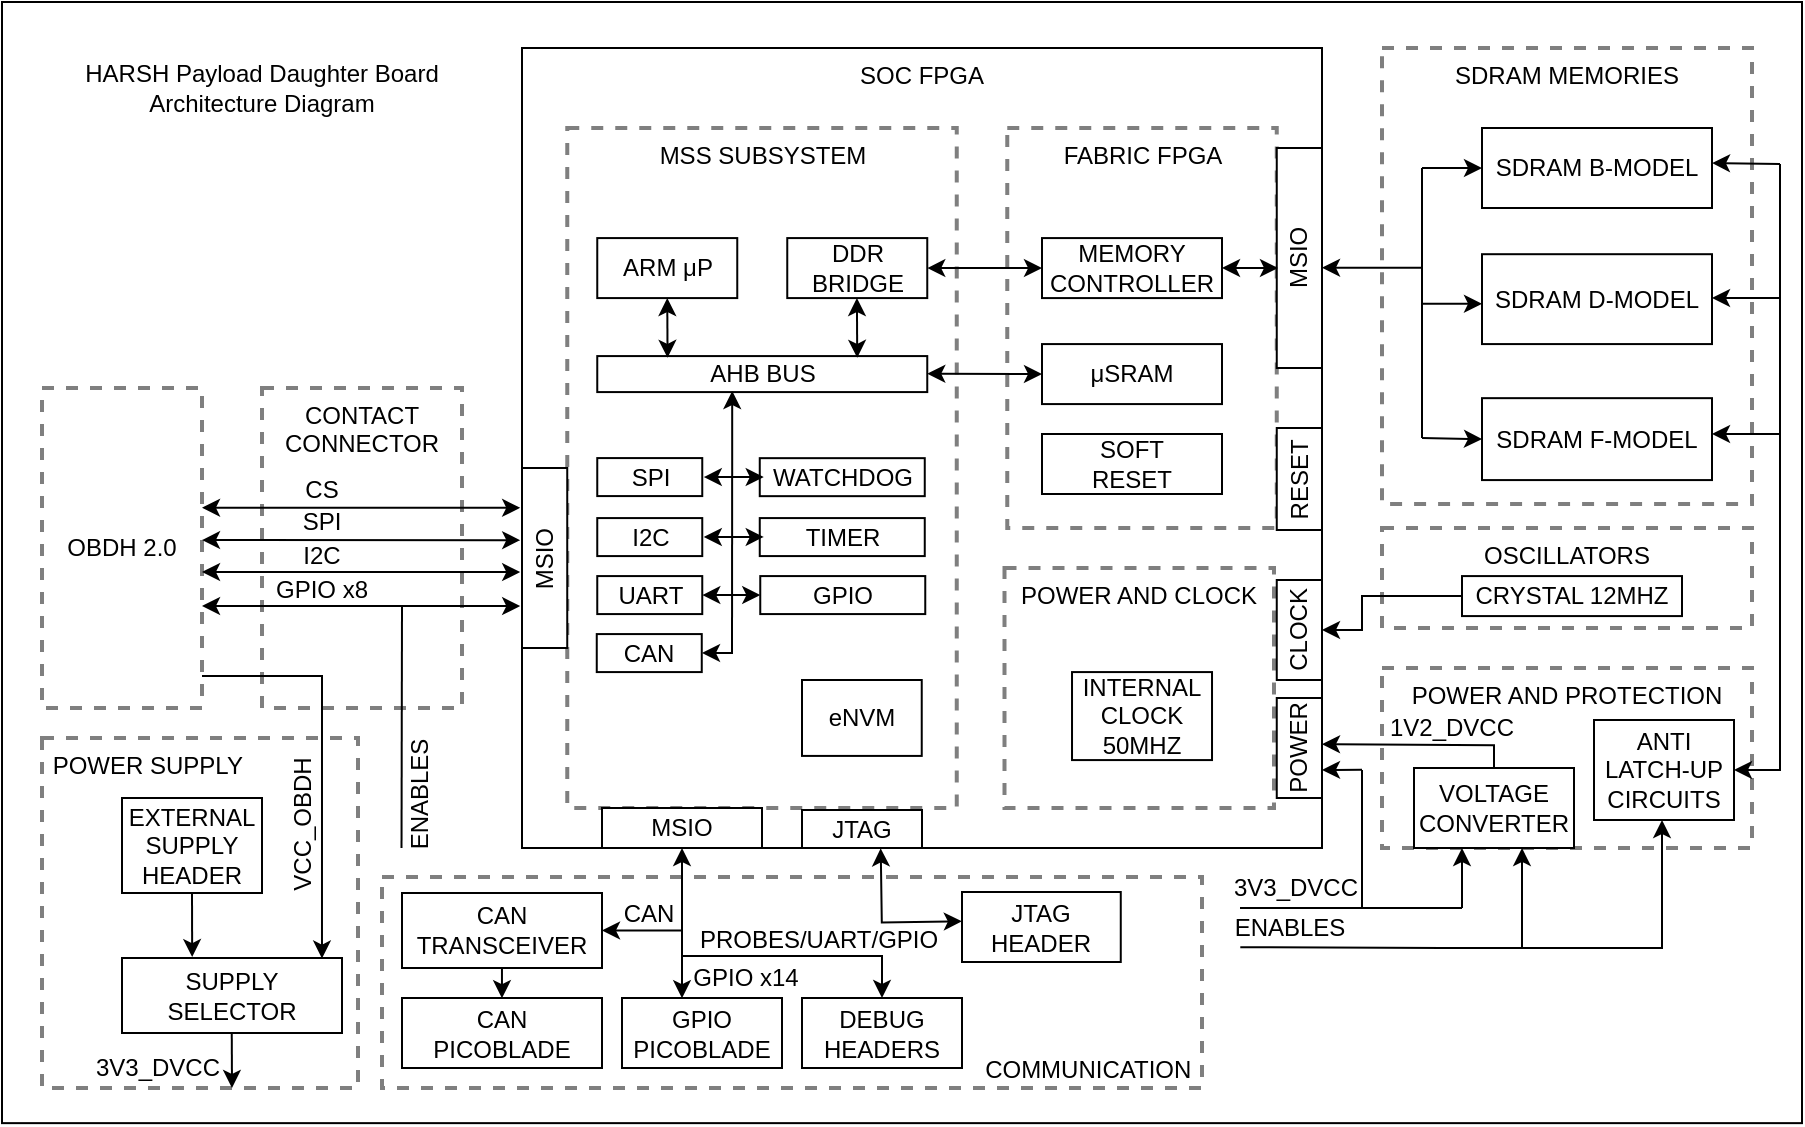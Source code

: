 <mxfile version="12.9.13" type="device"><diagram id="caMg7zieeSO0ayvCjQL6" name="Page-1"><mxGraphModel dx="1221" dy="587" grid="1" gridSize="10" guides="1" tooltips="1" connect="1" arrows="1" fold="1" page="1" pageScale="1" pageWidth="827" pageHeight="1169" math="0" shadow="0"><root><mxCell id="0"/><mxCell id="1" parent="0"/><mxCell id="2a1hKXmhlE78E-zVPCF8-1" value="" style="rounded=0;whiteSpace=wrap;html=1;fillColor=none;" parent="1" vertex="1"><mxGeometry x="115" y="70" width="900" height="560.57" as="geometry"/></mxCell><mxCell id="JiYoQboz8byK26Ybb7DD-160" value="&amp;nbsp;POWER SUPPLY" style="rounded=0;whiteSpace=wrap;html=1;dashed=1;strokeWidth=2;opacity=50;fillColor=none;verticalAlign=top;horizontal=1;align=left;" parent="1" vertex="1"><mxGeometry x="135" y="438" width="158" height="175" as="geometry"/></mxCell><mxCell id="JiYoQboz8byK26Ybb7DD-153" value="COMMUNICATION&amp;nbsp;" style="rounded=0;whiteSpace=wrap;html=1;dashed=1;strokeWidth=2;opacity=50;fillColor=none;verticalAlign=bottom;horizontal=1;align=right;" parent="1" vertex="1"><mxGeometry x="305" y="507.5" width="410" height="105.5" as="geometry"/></mxCell><mxCell id="JiYoQboz8byK26Ybb7DD-39" value="CONTACT CONNECTOR" style="rounded=0;whiteSpace=wrap;html=1;dashed=1;strokeWidth=2;opacity=50;fillColor=none;verticalAlign=top;horizontal=1;" parent="1" vertex="1"><mxGeometry x="245" y="263" width="100" height="160" as="geometry"/></mxCell><mxCell id="JiYoQboz8byK26Ybb7DD-130" value="SDRAM MEMORIES" style="rounded=0;whiteSpace=wrap;html=1;dashed=1;strokeWidth=2;opacity=50;fillColor=none;verticalAlign=top;horizontal=1;" parent="1" vertex="1"><mxGeometry x="805" y="93" width="185" height="228.04" as="geometry"/></mxCell><mxCell id="JiYoQboz8byK26Ybb7DD-95" value="POWER AND PROTECTION" style="rounded=0;whiteSpace=wrap;html=1;dashed=1;strokeWidth=2;opacity=50;fillColor=none;verticalAlign=top;horizontal=1;" parent="1" vertex="1"><mxGeometry x="805" y="403" width="185" height="90" as="geometry"/></mxCell><mxCell id="mh8VHAa_92H3s_gRuppQ-2" value="SOC FPGA" style="rounded=0;whiteSpace=wrap;html=1;verticalAlign=top;" parent="1" vertex="1"><mxGeometry x="375" y="93" width="400" height="400" as="geometry"/></mxCell><mxCell id="JiYoQboz8byK26Ybb7DD-75" value="MSS SUBSYSTEM" style="rounded=0;whiteSpace=wrap;html=1;dashed=1;strokeWidth=2;opacity=50;fillColor=none;verticalAlign=top;horizontal=1;" parent="1" vertex="1"><mxGeometry x="397.63" y="133" width="194.75" height="340" as="geometry"/></mxCell><mxCell id="JiYoQboz8byK26Ybb7DD-76" value="FABRIC FPGA" style="rounded=0;whiteSpace=wrap;html=1;dashed=1;strokeWidth=2;opacity=50;fillColor=none;verticalAlign=top;horizontal=1;" parent="1" vertex="1"><mxGeometry x="617.63" y="133" width="134.75" height="200" as="geometry"/></mxCell><mxCell id="mh8VHAa_92H3s_gRuppQ-27" value="SPI" style="text;html=1;strokeColor=none;fillColor=none;align=center;verticalAlign=middle;whiteSpace=wrap;rounded=0;dashed=1;opacity=50;rotation=0;" parent="1" vertex="1"><mxGeometry x="255" y="320.04" width="40" height="20" as="geometry"/></mxCell><mxCell id="mh8VHAa_92H3s_gRuppQ-29" value="I2C" style="text;html=1;strokeColor=none;fillColor=none;align=center;verticalAlign=middle;whiteSpace=wrap;rounded=0;dashed=1;opacity=50;rotation=0;" parent="1" vertex="1"><mxGeometry x="245" y="337.04" width="60" height="20" as="geometry"/></mxCell><mxCell id="2a1hKXmhlE78E-zVPCF8-15" value="CS" style="text;html=1;strokeColor=none;fillColor=none;align=center;verticalAlign=middle;whiteSpace=wrap;rounded=0;dashed=1;opacity=50;rotation=0;" parent="1" vertex="1"><mxGeometry x="255" y="304.0" width="40" height="20" as="geometry"/></mxCell><mxCell id="2a1hKXmhlE78E-zVPCF8-16" value="VCC_OBDH" style="text;html=1;strokeColor=none;fillColor=none;align=center;verticalAlign=middle;whiteSpace=wrap;rounded=0;dashed=1;opacity=50;rotation=-90;" parent="1" vertex="1"><mxGeometry x="238" y="471" width="55" height="20" as="geometry"/></mxCell><mxCell id="mh8VHAa_92H3s_gRuppQ-19" value="OBDH 2.0" style="rounded=0;whiteSpace=wrap;html=1;dashed=1;strokeWidth=2;opacity=50;" parent="1" vertex="1"><mxGeometry x="135" y="263" width="80" height="160" as="geometry"/></mxCell><mxCell id="cUoWuYpG_2uZ76T4EE_x-1" value="&lt;div&gt;SDRAM B-MODEL&lt;/div&gt;" style="rounded=0;whiteSpace=wrap;html=1;" parent="1" vertex="1"><mxGeometry x="855" y="133" width="115" height="40" as="geometry"/></mxCell><mxCell id="JiYoQboz8byK26Ybb7DD-49" value="ARM μP" style="rounded=0;whiteSpace=wrap;html=1;" parent="1" vertex="1"><mxGeometry x="412.63" y="188.04" width="70" height="30" as="geometry"/></mxCell><mxCell id="JiYoQboz8byK26Ybb7DD-52" value="AHB BUS" style="rounded=0;whiteSpace=wrap;html=1;" parent="1" vertex="1"><mxGeometry x="412.63" y="247.04" width="165" height="18" as="geometry"/></mxCell><mxCell id="JiYoQboz8byK26Ybb7DD-53" value="DDR BRIDGE" style="rounded=0;whiteSpace=wrap;html=1;" parent="1" vertex="1"><mxGeometry x="507.63" y="188.04" width="70" height="30" as="geometry"/></mxCell><mxCell id="JiYoQboz8byK26Ybb7DD-54" value="SPI" style="rounded=0;whiteSpace=wrap;html=1;" parent="1" vertex="1"><mxGeometry x="412.63" y="298.04" width="52.5" height="19" as="geometry"/></mxCell><mxCell id="JiYoQboz8byK26Ybb7DD-55" value="I2C" style="rounded=0;whiteSpace=wrap;html=1;" parent="1" vertex="1"><mxGeometry x="412.63" y="328.04" width="52.5" height="19" as="geometry"/></mxCell><mxCell id="JiYoQboz8byK26Ybb7DD-56" value="UART" style="rounded=0;whiteSpace=wrap;html=1;" parent="1" vertex="1"><mxGeometry x="412.63" y="357.04" width="52.5" height="19" as="geometry"/></mxCell><mxCell id="JiYoQboz8byK26Ybb7DD-57" value="WATCHDOG" style="rounded=0;whiteSpace=wrap;html=1;" parent="1" vertex="1"><mxGeometry x="493.88" y="298.08" width="82.5" height="19" as="geometry"/></mxCell><mxCell id="JiYoQboz8byK26Ybb7DD-58" value="TIMER" style="rounded=0;whiteSpace=wrap;html=1;" parent="1" vertex="1"><mxGeometry x="493.88" y="328.04" width="82.5" height="19" as="geometry"/></mxCell><mxCell id="JiYoQboz8byK26Ybb7DD-59" value="GPIO" style="rounded=0;whiteSpace=wrap;html=1;" parent="1" vertex="1"><mxGeometry x="494.13" y="357.04" width="82.5" height="19" as="geometry"/></mxCell><mxCell id="JiYoQboz8byK26Ybb7DD-62" value="" style="endArrow=classic;startArrow=classic;html=1;exitX=1;exitY=0.5;exitDx=0;exitDy=0;entryX=0;entryY=0.5;entryDx=0;entryDy=0;" parent="1" source="JiYoQboz8byK26Ybb7DD-56" target="JiYoQboz8byK26Ybb7DD-59" edge="1"><mxGeometry width="50" height="50" relative="1" as="geometry"><mxPoint x="446.13" y="367.04" as="sourcePoint"/><mxPoint x="496.13" y="317.04" as="targetPoint"/></mxGeometry></mxCell><mxCell id="JiYoQboz8byK26Ybb7DD-64" value="" style="endArrow=classic;startArrow=classic;html=1;exitX=1;exitY=0.5;exitDx=0;exitDy=0;entryX=0;entryY=0.5;entryDx=0;entryDy=0;" parent="1" edge="1"><mxGeometry width="50" height="50" relative="1" as="geometry"><mxPoint x="465.88" y="337.49" as="sourcePoint"/><mxPoint x="495.88" y="337.49" as="targetPoint"/></mxGeometry></mxCell><mxCell id="JiYoQboz8byK26Ybb7DD-65" value="" style="endArrow=classic;startArrow=classic;html=1;exitX=1;exitY=0.5;exitDx=0;exitDy=0;entryX=0;entryY=0.5;entryDx=0;entryDy=0;" parent="1" edge="1"><mxGeometry width="50" height="50" relative="1" as="geometry"><mxPoint x="465.88" y="307.53" as="sourcePoint"/><mxPoint x="495.88" y="307.53" as="targetPoint"/></mxGeometry></mxCell><mxCell id="JiYoQboz8byK26Ybb7DD-66" value="" style="endArrow=classic;startArrow=none;html=1;entryX=0.409;entryY=0.972;entryDx=0;entryDy=0;entryPerimeter=0;endFill=1;startFill=0;" parent="1" target="JiYoQboz8byK26Ybb7DD-52" edge="1"><mxGeometry width="50" height="50" relative="1" as="geometry"><mxPoint x="480" y="396" as="sourcePoint"/><mxPoint x="480.13" y="307.04" as="targetPoint"/></mxGeometry></mxCell><mxCell id="JiYoQboz8byK26Ybb7DD-68" value="CAN" style="rounded=0;whiteSpace=wrap;html=1;" parent="1" vertex="1"><mxGeometry x="412.38" y="386.04" width="52.5" height="19" as="geometry"/></mxCell><mxCell id="JiYoQboz8byK26Ybb7DD-69" value="JTAG" style="rounded=0;whiteSpace=wrap;html=1;" parent="1" vertex="1"><mxGeometry x="515" y="474" width="60" height="19" as="geometry"/></mxCell><mxCell id="JiYoQboz8byK26Ybb7DD-71" value="" style="endArrow=classic;startArrow=classic;html=1;exitX=0.5;exitY=1;exitDx=0;exitDy=0;entryX=0.213;entryY=0.048;entryDx=0;entryDy=0;entryPerimeter=0;" parent="1" source="JiYoQboz8byK26Ybb7DD-49" target="JiYoQboz8byK26Ybb7DD-52" edge="1"><mxGeometry width="50" height="50" relative="1" as="geometry"><mxPoint x="477.63" y="212.87" as="sourcePoint"/><mxPoint x="507.63" y="212.87" as="targetPoint"/></mxGeometry></mxCell><mxCell id="JiYoQboz8byK26Ybb7DD-72" value="" style="endArrow=classic;startArrow=classic;html=1;exitX=0.5;exitY=1;exitDx=0;exitDy=0;entryX=0.213;entryY=0.048;entryDx=0;entryDy=0;entryPerimeter=0;" parent="1" edge="1"><mxGeometry width="50" height="50" relative="1" as="geometry"><mxPoint x="542.46" y="218.04" as="sourcePoint"/><mxPoint x="542.605" y="247.904" as="targetPoint"/></mxGeometry></mxCell><mxCell id="JiYoQboz8byK26Ybb7DD-73" value="" style="endArrow=classic;startArrow=classic;html=1;exitX=1;exitY=0.5;exitDx=0;exitDy=0;entryX=0;entryY=0.5;entryDx=0;entryDy=0;" parent="1" source="JiYoQboz8byK26Ybb7DD-53" target="JiYoQboz8byK26Ybb7DD-74" edge="1"><mxGeometry width="50" height="50" relative="1" as="geometry"><mxPoint x="602.63" y="194.18" as="sourcePoint"/><mxPoint x="632.63" y="203.04" as="targetPoint"/></mxGeometry></mxCell><mxCell id="JiYoQboz8byK26Ybb7DD-74" value="MEMORY&lt;br&gt;CONTROLLER" style="rounded=0;whiteSpace=wrap;html=1;" parent="1" vertex="1"><mxGeometry x="635" y="188.04" width="90" height="30" as="geometry"/></mxCell><mxCell id="JiYoQboz8byK26Ybb7DD-77" value="MSIO" style="rounded=0;whiteSpace=wrap;html=1;horizontal=0;" parent="1" vertex="1"><mxGeometry x="752.38" y="143" width="22.62" height="110" as="geometry"/></mxCell><mxCell id="JiYoQboz8byK26Ybb7DD-78" value="MSIO" style="rounded=0;whiteSpace=wrap;html=1;horizontal=0;" parent="1" vertex="1"><mxGeometry x="375" y="303" width="22.62" height="90" as="geometry"/></mxCell><mxCell id="JiYoQboz8byK26Ybb7DD-79" value="MSIO" style="rounded=0;whiteSpace=wrap;html=1;horizontal=1;" parent="1" vertex="1"><mxGeometry x="415" y="473" width="80" height="20" as="geometry"/></mxCell><mxCell id="JiYoQboz8byK26Ybb7DD-82" value="&lt;div&gt;SDRAM D-MODEL&lt;br&gt;&lt;/div&gt;" style="rounded=0;whiteSpace=wrap;html=1;" parent="1" vertex="1"><mxGeometry x="855" y="196.1" width="115" height="44.94" as="geometry"/></mxCell><mxCell id="JiYoQboz8byK26Ybb7DD-83" value="&lt;div&gt;SDRAM F-MODEL&lt;br&gt;&lt;/div&gt;" style="rounded=0;whiteSpace=wrap;html=1;" parent="1" vertex="1"><mxGeometry x="855" y="268.08" width="115" height="40.96" as="geometry"/></mxCell><mxCell id="JiYoQboz8byK26Ybb7DD-84" value="POWER AND CLOCK" style="rounded=0;whiteSpace=wrap;html=1;dashed=1;strokeWidth=2;opacity=50;fillColor=none;verticalAlign=top;horizontal=1;" parent="1" vertex="1"><mxGeometry x="616.25" y="353" width="134.75" height="120" as="geometry"/></mxCell><mxCell id="JiYoQboz8byK26Ybb7DD-85" value="POWER" style="rounded=0;whiteSpace=wrap;html=1;horizontal=0;" parent="1" vertex="1"><mxGeometry x="752.38" y="418" width="22.62" height="50" as="geometry"/></mxCell><mxCell id="JiYoQboz8byK26Ybb7DD-86" value="CLOCK" style="rounded=0;whiteSpace=wrap;html=1;horizontal=0;" parent="1" vertex="1"><mxGeometry x="752.38" y="359" width="22.62" height="50" as="geometry"/></mxCell><mxCell id="JiYoQboz8byK26Ybb7DD-87" value="INTERNAL&lt;br&gt;CLOCK&lt;br&gt;50MHZ" style="rounded=0;whiteSpace=wrap;html=1;" parent="1" vertex="1"><mxGeometry x="650.01" y="405.04" width="70" height="44" as="geometry"/></mxCell><mxCell id="JiYoQboz8byK26Ybb7DD-89" value="μSRAM" style="rounded=0;whiteSpace=wrap;html=1;" parent="1" vertex="1"><mxGeometry x="635" y="241.04" width="90" height="30" as="geometry"/></mxCell><mxCell id="JiYoQboz8byK26Ybb7DD-90" value="SOFT&lt;br&gt;RESET" style="rounded=0;whiteSpace=wrap;html=1;" parent="1" vertex="1"><mxGeometry x="635" y="286.0" width="90" height="30" as="geometry"/></mxCell><mxCell id="JiYoQboz8byK26Ybb7DD-91" value="RESET" style="rounded=0;whiteSpace=wrap;html=1;horizontal=0;" parent="1" vertex="1"><mxGeometry x="752.38" y="283" width="22.62" height="51" as="geometry"/></mxCell><mxCell id="JiYoQboz8byK26Ybb7DD-92" value="VOLTAGE&lt;br&gt;CONVERTER" style="rounded=0;whiteSpace=wrap;html=1;horizontal=1;" parent="1" vertex="1"><mxGeometry x="821" y="453" width="80" height="40" as="geometry"/></mxCell><mxCell id="JiYoQboz8byK26Ybb7DD-98" value="ANTI&lt;br&gt;LATCH-UP&lt;br&gt;CIRCUITS" style="rounded=0;whiteSpace=wrap;html=1;horizontal=1;" parent="1" vertex="1"><mxGeometry x="911" y="429" width="70" height="50" as="geometry"/></mxCell><mxCell id="JiYoQboz8byK26Ybb7DD-99" value="OSCILLATORS" style="rounded=0;whiteSpace=wrap;html=1;dashed=1;strokeWidth=2;opacity=50;fillColor=none;verticalAlign=top;horizontal=1;" parent="1" vertex="1"><mxGeometry x="805" y="333" width="185" height="50" as="geometry"/></mxCell><mxCell id="JiYoQboz8byK26Ybb7DD-44" value="" style="endArrow=classic;startArrow=none;html=1;edgeStyle=orthogonalEdgeStyle;rounded=0;endFill=1;entryX=0.909;entryY=0.007;entryDx=0;entryDy=0;entryPerimeter=0;startFill=0;" parent="1" target="JiYoQboz8byK26Ybb7DD-154" edge="1"><mxGeometry width="50" height="50" relative="1" as="geometry"><mxPoint x="215" y="407" as="sourcePoint"/><mxPoint x="275" y="543" as="targetPoint"/><Array as="points"><mxPoint x="275" y="407"/></Array></mxGeometry></mxCell><mxCell id="JiYoQboz8byK26Ybb7DD-100" value="" style="endArrow=classic;startArrow=classic;html=1;exitX=1;exitY=0.5;exitDx=0;exitDy=0;entryX=0;entryY=0.5;entryDx=0;entryDy=0;" parent="1" target="JiYoQboz8byK26Ybb7DD-89" edge="1"><mxGeometry width="50" height="50" relative="1" as="geometry"><mxPoint x="577.63" y="255.87" as="sourcePoint"/><mxPoint x="625.01" y="255.87" as="targetPoint"/></mxGeometry></mxCell><mxCell id="JiYoQboz8byK26Ybb7DD-101" value="" style="endArrow=classic;html=1;" parent="1" edge="1"><mxGeometry width="50" height="50" relative="1" as="geometry"><mxPoint x="480" y="395.5" as="sourcePoint"/><mxPoint x="465" y="395.5" as="targetPoint"/></mxGeometry></mxCell><mxCell id="JiYoQboz8byK26Ybb7DD-103" value="" style="endArrow=classic;startArrow=classic;html=1;" parent="1" edge="1"><mxGeometry width="50" height="50" relative="1" as="geometry"><mxPoint x="725" y="203" as="sourcePoint"/><mxPoint x="753" y="203" as="targetPoint"/></mxGeometry></mxCell><mxCell id="JiYoQboz8byK26Ybb7DD-104" value="" style="endArrow=none;startArrow=classic;html=1;exitX=1;exitY=0.5;exitDx=0;exitDy=0;entryX=0;entryY=0.5;entryDx=0;entryDy=0;endFill=0;" parent="1" edge="1"><mxGeometry width="50" height="50" relative="1" as="geometry"><mxPoint x="775.0" y="202.84" as="sourcePoint"/><mxPoint x="825" y="202.84" as="targetPoint"/></mxGeometry></mxCell><mxCell id="JiYoQboz8byK26Ybb7DD-105" value="" style="endArrow=none;startArrow=classic;html=1;exitX=0;exitY=0.5;exitDx=0;exitDy=0;endFill=0;" parent="1" source="cUoWuYpG_2uZ76T4EE_x-1" edge="1"><mxGeometry width="50" height="50" relative="1" as="geometry"><mxPoint x="785" y="143.0" as="sourcePoint"/><mxPoint x="825" y="153" as="targetPoint"/></mxGeometry></mxCell><mxCell id="JiYoQboz8byK26Ybb7DD-106" value="" style="endArrow=none;startArrow=classic;html=1;exitX=0;exitY=0.5;exitDx=0;exitDy=0;endFill=0;" parent="1" edge="1"><mxGeometry width="50" height="50" relative="1" as="geometry"><mxPoint x="855" y="220.88" as="sourcePoint"/><mxPoint x="825" y="220.88" as="targetPoint"/></mxGeometry></mxCell><mxCell id="JiYoQboz8byK26Ybb7DD-107" value="" style="endArrow=none;startArrow=classic;html=1;exitX=0;exitY=0.5;exitDx=0;exitDy=0;endFill=0;" parent="1" source="JiYoQboz8byK26Ybb7DD-83" edge="1"><mxGeometry width="50" height="50" relative="1" as="geometry"><mxPoint x="855" y="292.83" as="sourcePoint"/><mxPoint x="825" y="288" as="targetPoint"/></mxGeometry></mxCell><mxCell id="JiYoQboz8byK26Ybb7DD-108" value="" style="endArrow=none;html=1;" parent="1" edge="1"><mxGeometry width="50" height="50" relative="1" as="geometry"><mxPoint x="825" y="288" as="sourcePoint"/><mxPoint x="825" y="153" as="targetPoint"/></mxGeometry></mxCell><mxCell id="JiYoQboz8byK26Ybb7DD-109" value="CRYSTAL 12MHZ" style="rounded=0;whiteSpace=wrap;html=1;horizontal=1;" parent="1" vertex="1"><mxGeometry x="845" y="357.04" width="110" height="20" as="geometry"/></mxCell><mxCell id="JiYoQboz8byK26Ybb7DD-110" value="CAN TRANSCEIVER" style="rounded=0;whiteSpace=wrap;html=1;horizontal=1;" parent="1" vertex="1"><mxGeometry x="315" y="515.5" width="100" height="37.5" as="geometry"/></mxCell><mxCell id="JiYoQboz8byK26Ybb7DD-113" value="GPIO&lt;br&gt;PICOBLADE" style="rounded=0;whiteSpace=wrap;html=1;horizontal=1;" parent="1" vertex="1"><mxGeometry x="425" y="568" width="80" height="35" as="geometry"/></mxCell><mxCell id="JiYoQboz8byK26Ybb7DD-114" value="JTAG HEADER" style="rounded=0;whiteSpace=wrap;html=1;horizontal=1;rotation=0;" parent="1" vertex="1"><mxGeometry x="595" y="515" width="79.38" height="35" as="geometry"/></mxCell><mxCell id="JiYoQboz8byK26Ybb7DD-115" value="&lt;span&gt;DEBUG&lt;/span&gt;&lt;br&gt;&lt;span&gt;HEADERS&lt;/span&gt;" style="rounded=0;whiteSpace=wrap;html=1;horizontal=1;" parent="1" vertex="1"><mxGeometry x="515" y="568" width="80" height="35" as="geometry"/></mxCell><mxCell id="JiYoQboz8byK26Ybb7DD-116" value="" style="endArrow=none;startArrow=classic;html=1;exitX=1;exitY=0.5;exitDx=0;exitDy=0;entryX=0;entryY=0.5;entryDx=0;entryDy=0;endFill=0;edgeStyle=orthogonalEdgeStyle;rounded=0;" parent="1" source="JiYoQboz8byK26Ybb7DD-86" target="JiYoQboz8byK26Ybb7DD-109" edge="1"><mxGeometry width="50" height="50" relative="1" as="geometry"><mxPoint x="795" y="357.04" as="sourcePoint"/><mxPoint x="845" y="357.04" as="targetPoint"/><Array as="points"><mxPoint x="795" y="384"/><mxPoint x="795" y="367"/></Array></mxGeometry></mxCell><mxCell id="JiYoQboz8byK26Ybb7DD-117" value="" style="endArrow=none;startArrow=classic;html=1;entryX=0.5;entryY=0;entryDx=0;entryDy=0;endFill=0;edgeStyle=orthogonalEdgeStyle;rounded=0;" parent="1" target="JiYoQboz8byK26Ybb7DD-92" edge="1"><mxGeometry width="50" height="50" relative="1" as="geometry"><mxPoint x="775" y="441.12" as="sourcePoint"/><mxPoint x="815" y="441.0" as="targetPoint"/></mxGeometry></mxCell><mxCell id="JiYoQboz8byK26Ybb7DD-119" value="" style="endArrow=none;startArrow=classic;html=1;endFill=0;" parent="1" edge="1"><mxGeometry width="50" height="50" relative="1" as="geometry"><mxPoint x="775" y="453.95" as="sourcePoint"/><mxPoint x="795" y="453.93" as="targetPoint"/></mxGeometry></mxCell><mxCell id="JiYoQboz8byK26Ybb7DD-120" value="" style="endArrow=none;startArrow=classic;html=1;endFill=0;exitX=0.5;exitY=1;exitDx=0;exitDy=0;" parent="1" edge="1"><mxGeometry width="50" height="50" relative="1" as="geometry"><mxPoint x="845" y="493" as="sourcePoint"/><mxPoint x="845" y="523" as="targetPoint"/></mxGeometry></mxCell><mxCell id="JiYoQboz8byK26Ybb7DD-121" value="" style="endArrow=none;startArrow=classic;html=1;endFill=0;exitX=0.5;exitY=1;exitDx=0;exitDy=0;edgeStyle=orthogonalEdgeStyle;rounded=0;entryX=0.003;entryY=0.979;entryDx=0;entryDy=0;entryPerimeter=0;" parent="1" target="JiYoQboz8byK26Ybb7DD-124" edge="1"><mxGeometry width="50" height="50" relative="1" as="geometry"><mxPoint x="875" y="493" as="sourcePoint"/><mxPoint x="715" y="553" as="targetPoint"/><Array as="points"><mxPoint x="875" y="543"/><mxPoint x="835" y="543"/></Array></mxGeometry></mxCell><mxCell id="JiYoQboz8byK26Ybb7DD-122" value="3V3_DVCC" style="text;html=1;strokeColor=none;fillColor=none;align=center;verticalAlign=middle;whiteSpace=wrap;rounded=0;dashed=1;opacity=50;rotation=0;" parent="1" vertex="1"><mxGeometry x="732" y="503" width="60" height="20" as="geometry"/></mxCell><mxCell id="JiYoQboz8byK26Ybb7DD-124" value="ENABLES" style="text;html=1;strokeColor=none;fillColor=none;align=center;verticalAlign=middle;whiteSpace=wrap;rounded=0;dashed=1;opacity=50;rotation=0;" parent="1" vertex="1"><mxGeometry x="734" y="523" width="50" height="20" as="geometry"/></mxCell><mxCell id="JiYoQboz8byK26Ybb7DD-127" value="" style="endArrow=none;html=1;" parent="1" edge="1"><mxGeometry width="50" height="50" relative="1" as="geometry"><mxPoint x="795" y="523" as="sourcePoint"/><mxPoint x="795" y="454" as="targetPoint"/></mxGeometry></mxCell><mxCell id="JiYoQboz8byK26Ybb7DD-128" value="" style="endArrow=none;html=1;entryX=0;entryY=0;entryDx=0;entryDy=0;" parent="1" edge="1" target="JiYoQboz8byK26Ybb7DD-124"><mxGeometry width="50" height="50" relative="1" as="geometry"><mxPoint x="845" y="523" as="sourcePoint"/><mxPoint x="735" y="523" as="targetPoint"/></mxGeometry></mxCell><mxCell id="JiYoQboz8byK26Ybb7DD-129" value="1V2_DVCC" style="text;html=1;strokeColor=none;fillColor=none;align=center;verticalAlign=middle;whiteSpace=wrap;rounded=0;dashed=1;opacity=50;rotation=0;" parent="1" vertex="1"><mxGeometry x="805" y="423" width="70" height="20" as="geometry"/></mxCell><mxCell id="JiYoQboz8byK26Ybb7DD-45" value="" style="endArrow=classic;startArrow=classic;html=1;" parent="1" edge="1"><mxGeometry width="50" height="50" relative="1" as="geometry"><mxPoint x="215" y="372.0" as="sourcePoint"/><mxPoint x="374.096" y="372.04" as="targetPoint"/></mxGeometry></mxCell><mxCell id="2a1hKXmhlE78E-zVPCF8-17" value="" style="endArrow=classic;startArrow=classic;html=1;" parent="1" edge="1"><mxGeometry width="50" height="50" relative="1" as="geometry"><mxPoint x="215" y="355.0" as="sourcePoint"/><mxPoint x="374.096" y="355.04" as="targetPoint"/></mxGeometry></mxCell><mxCell id="2a1hKXmhlE78E-zVPCF8-18" value="" style="endArrow=classic;startArrow=classic;html=1;" parent="1" edge="1"><mxGeometry width="50" height="50" relative="1" as="geometry"><mxPoint x="215" y="339.04" as="sourcePoint"/><mxPoint x="374.096" y="339.08" as="targetPoint"/></mxGeometry></mxCell><mxCell id="2a1hKXmhlE78E-zVPCF8-19" value="" style="endArrow=classic;startArrow=classic;html=1;" parent="1" edge="1"><mxGeometry width="50" height="50" relative="1" as="geometry"><mxPoint x="215" y="322.86" as="sourcePoint"/><mxPoint x="374.096" y="322.9" as="targetPoint"/></mxGeometry></mxCell><mxCell id="JiYoQboz8byK26Ybb7DD-135" value="GPIO x8" style="text;html=1;strokeColor=none;fillColor=none;align=center;verticalAlign=middle;whiteSpace=wrap;rounded=0;dashed=1;opacity=50;rotation=0;" parent="1" vertex="1"><mxGeometry x="245" y="354.04" width="60" height="20" as="geometry"/></mxCell><mxCell id="JiYoQboz8byK26Ybb7DD-137" value="ENABLES" style="text;html=1;strokeColor=none;fillColor=none;align=center;verticalAlign=middle;whiteSpace=wrap;rounded=0;dashed=1;opacity=50;rotation=-90;horizontal=1;" parent="1" vertex="1"><mxGeometry x="299" y="456" width="50" height="20" as="geometry"/></mxCell><mxCell id="JiYoQboz8byK26Ybb7DD-138" value="" style="endArrow=classic;startArrow=classic;html=1;entryX=0.656;entryY=1.062;entryDx=0;entryDy=0;exitX=-0.001;exitY=0.448;exitDx=0;exitDy=0;edgeStyle=orthogonalEdgeStyle;rounded=0;exitPerimeter=0;entryPerimeter=0;" parent="1" edge="1"><mxGeometry width="50" height="50" relative="1" as="geometry"><mxPoint x="594.921" y="529.68" as="sourcePoint"/><mxPoint x="554.36" y="493.178" as="targetPoint"/></mxGeometry></mxCell><mxCell id="JiYoQboz8byK26Ybb7DD-139" value="CAN&lt;br&gt;PICOBLADE" style="rounded=0;whiteSpace=wrap;html=1;horizontal=1;" parent="1" vertex="1"><mxGeometry x="315" y="568" width="100" height="35" as="geometry"/></mxCell><mxCell id="JiYoQboz8byK26Ybb7DD-141" value="" style="endArrow=classic;startArrow=classic;html=1;entryX=0.5;entryY=1;entryDx=0;entryDy=0;exitX=1;exitY=0.5;exitDx=0;exitDy=0;edgeStyle=orthogonalEdgeStyle;rounded=0;" parent="1" source="JiYoQboz8byK26Ybb7DD-110" target="JiYoQboz8byK26Ybb7DD-79" edge="1"><mxGeometry width="50" height="50" relative="1" as="geometry"><mxPoint x="505" y="535.5" as="sourcePoint"/><mxPoint x="455" y="503" as="targetPoint"/></mxGeometry></mxCell><mxCell id="JiYoQboz8byK26Ybb7DD-142" value="" style="endArrow=classic;html=1;entryX=0.5;entryY=0;entryDx=0;entryDy=0;edgeStyle=orthogonalEdgeStyle;rounded=0;" parent="1" target="JiYoQboz8byK26Ybb7DD-115" edge="1"><mxGeometry width="50" height="50" relative="1" as="geometry"><mxPoint x="455" y="530" as="sourcePoint"/><mxPoint x="555" y="565" as="targetPoint"/><Array as="points"><mxPoint x="455" y="547"/><mxPoint x="555" y="547"/></Array></mxGeometry></mxCell><mxCell id="JiYoQboz8byK26Ybb7DD-143" value="" style="endArrow=classic;html=1;entryX=0.375;entryY=0.003;entryDx=0;entryDy=0;entryPerimeter=0;" parent="1" target="JiYoQboz8byK26Ybb7DD-113" edge="1"><mxGeometry width="50" height="50" relative="1" as="geometry"><mxPoint x="455" y="543" as="sourcePoint"/><mxPoint x="485" y="533" as="targetPoint"/></mxGeometry></mxCell><mxCell id="JiYoQboz8byK26Ybb7DD-144" value="" style="endArrow=classic;html=1;entryX=0.375;entryY=0.003;entryDx=0;entryDy=0;entryPerimeter=0;" parent="1" edge="1"><mxGeometry width="50" height="50" relative="1" as="geometry"><mxPoint x="364.98" y="553" as="sourcePoint"/><mxPoint x="364.98" y="568.105" as="targetPoint"/></mxGeometry></mxCell><mxCell id="JiYoQboz8byK26Ybb7DD-145" value="GPIO x14" style="text;html=1;strokeColor=none;fillColor=none;align=center;verticalAlign=middle;whiteSpace=wrap;rounded=0;dashed=1;opacity=50;rotation=0;" parent="1" vertex="1"><mxGeometry x="457" y="548" width="60" height="20" as="geometry"/></mxCell><mxCell id="JiYoQboz8byK26Ybb7DD-146" value="CAN" style="text;html=1;strokeColor=none;fillColor=none;align=center;verticalAlign=middle;whiteSpace=wrap;rounded=0;dashed=1;opacity=50;rotation=0;" parent="1" vertex="1"><mxGeometry x="420.2" y="515.5" width="37.37" height="20" as="geometry"/></mxCell><mxCell id="JiYoQboz8byK26Ybb7DD-148" value="PROBES/UART/GPIO" style="text;html=1;strokeColor=none;fillColor=none;align=center;verticalAlign=middle;whiteSpace=wrap;rounded=0;dashed=1;opacity=50;rotation=0;" parent="1" vertex="1"><mxGeometry x="482.57" y="528.5" width="81.12" height="20" as="geometry"/></mxCell><mxCell id="JiYoQboz8byK26Ybb7DD-152" value="eNVM" style="rounded=0;whiteSpace=wrap;html=1;" parent="1" vertex="1"><mxGeometry x="515" y="409" width="59.87" height="37.96" as="geometry"/></mxCell><mxCell id="JiYoQboz8byK26Ybb7DD-154" value="SUPPLY&lt;br&gt;SELECTOR" style="rounded=0;whiteSpace=wrap;html=1;horizontal=1;" parent="1" vertex="1"><mxGeometry x="175" y="548" width="110" height="37.5" as="geometry"/></mxCell><mxCell id="JiYoQboz8byK26Ybb7DD-155" value="EXTERNAL&lt;br&gt;SUPPLY&lt;br&gt;HEADER" style="rounded=0;whiteSpace=wrap;html=1;horizontal=1;" parent="1" vertex="1"><mxGeometry x="175" y="468" width="70" height="47.5" as="geometry"/></mxCell><mxCell id="JiYoQboz8byK26Ybb7DD-156" value="" style="endArrow=none;html=1;entryX=1.002;entryY=0.903;entryDx=0;entryDy=0;entryPerimeter=0;" parent="1" edge="1"><mxGeometry width="50" height="50" relative="1" as="geometry"><mxPoint x="314.76" y="493" as="sourcePoint"/><mxPoint x="315.0" y="372.1" as="targetPoint"/></mxGeometry></mxCell><mxCell id="JiYoQboz8byK26Ybb7DD-157" value="" style="endArrow=none;startArrow=classic;html=1;entryX=0.5;entryY=1;entryDx=0;entryDy=0;exitX=0.319;exitY=-0.012;exitDx=0;exitDy=0;exitPerimeter=0;startFill=1;endFill=0;" parent="1" source="JiYoQboz8byK26Ybb7DD-154" target="JiYoQboz8byK26Ybb7DD-155" edge="1"><mxGeometry width="50" height="50" relative="1" as="geometry"><mxPoint x="215" y="553" as="sourcePoint"/><mxPoint x="265" y="503" as="targetPoint"/></mxGeometry></mxCell><mxCell id="JiYoQboz8byK26Ybb7DD-158" value="" style="endArrow=none;startArrow=classic;html=1;entryX=0.5;entryY=1;entryDx=0;entryDy=0;startFill=1;endFill=0;" parent="1" edge="1"><mxGeometry width="50" height="50" relative="1" as="geometry"><mxPoint x="230" y="613" as="sourcePoint"/><mxPoint x="229.88" y="585.5" as="targetPoint"/></mxGeometry></mxCell><mxCell id="JiYoQboz8byK26Ybb7DD-159" value="3V3_DVCC" style="text;html=1;strokeColor=none;fillColor=none;align=center;verticalAlign=middle;whiteSpace=wrap;rounded=0;dashed=1;opacity=50;rotation=0;" parent="1" vertex="1"><mxGeometry x="163" y="593" width="60" height="20" as="geometry"/></mxCell><mxCell id="JiYoQboz8byK26Ybb7DD-161" value="HARSH Payload Daughter Board&lt;br&gt;Architecture Diagram" style="text;html=1;strokeColor=none;fillColor=none;align=center;verticalAlign=middle;whiteSpace=wrap;rounded=0;" parent="1" vertex="1"><mxGeometry x="145" y="93" width="200" height="40" as="geometry"/></mxCell><mxCell id="UKEBD9g5ra0MyiLctz2X-4" value="" style="endArrow=none;html=1;" edge="1" parent="1"><mxGeometry width="50" height="50" relative="1" as="geometry"><mxPoint x="1004" y="151" as="sourcePoint"/><mxPoint x="1004" y="286" as="targetPoint"/></mxGeometry></mxCell><mxCell id="UKEBD9g5ra0MyiLctz2X-10" value="" style="endArrow=classic;html=1;entryX=1;entryY=0.5;entryDx=0;entryDy=0;edgeStyle=orthogonalEdgeStyle;rounded=0;startArrow=none;startFill=0;endFill=1;" edge="1" parent="1" target="JiYoQboz8byK26Ybb7DD-98"><mxGeometry width="50" height="50" relative="1" as="geometry"><mxPoint x="1004" y="286" as="sourcePoint"/><mxPoint x="985" y="454" as="targetPoint"/><Array as="points"><mxPoint x="1004" y="454"/></Array></mxGeometry></mxCell><mxCell id="UKEBD9g5ra0MyiLctz2X-11" value="" style="group" vertex="1" connectable="0" parent="1"><mxGeometry x="970" y="150.53" width="34" height="135.47" as="geometry"/></mxCell><mxCell id="UKEBD9g5ra0MyiLctz2X-1" value="" style="endArrow=none;startArrow=classic;html=1;exitX=0;exitY=0.5;exitDx=0;exitDy=0;endFill=0;" edge="1" parent="UKEBD9g5ra0MyiLctz2X-11"><mxGeometry width="50" height="50" relative="1" as="geometry"><mxPoint y="135.47" as="sourcePoint"/><mxPoint x="34" y="135.47" as="targetPoint"/></mxGeometry></mxCell><mxCell id="UKEBD9g5ra0MyiLctz2X-2" value="" style="endArrow=none;startArrow=classic;html=1;exitX=0;exitY=0.5;exitDx=0;exitDy=0;endFill=0;" edge="1" parent="UKEBD9g5ra0MyiLctz2X-11"><mxGeometry width="50" height="50" relative="1" as="geometry"><mxPoint y="67.47" as="sourcePoint"/><mxPoint x="34" y="67.47" as="targetPoint"/></mxGeometry></mxCell><mxCell id="UKEBD9g5ra0MyiLctz2X-3" value="" style="endArrow=none;startArrow=classic;html=1;endFill=0;" edge="1" parent="UKEBD9g5ra0MyiLctz2X-11"><mxGeometry width="50" height="50" relative="1" as="geometry"><mxPoint as="sourcePoint"/><mxPoint x="34" y="0.47" as="targetPoint"/></mxGeometry></mxCell><mxCell id="UKEBD9g5ra0MyiLctz2X-12" value="" style="endArrow=none;startArrow=classic;html=1;endFill=0;edgeStyle=orthogonalEdgeStyle;rounded=0;" edge="1" parent="1" source="JiYoQboz8byK26Ybb7DD-98"><mxGeometry width="50" height="50" relative="1" as="geometry"><mxPoint x="945" y="493" as="sourcePoint"/><mxPoint x="870" y="543" as="targetPoint"/><Array as="points"><mxPoint x="945" y="543"/></Array></mxGeometry></mxCell></root></mxGraphModel></diagram></mxfile>